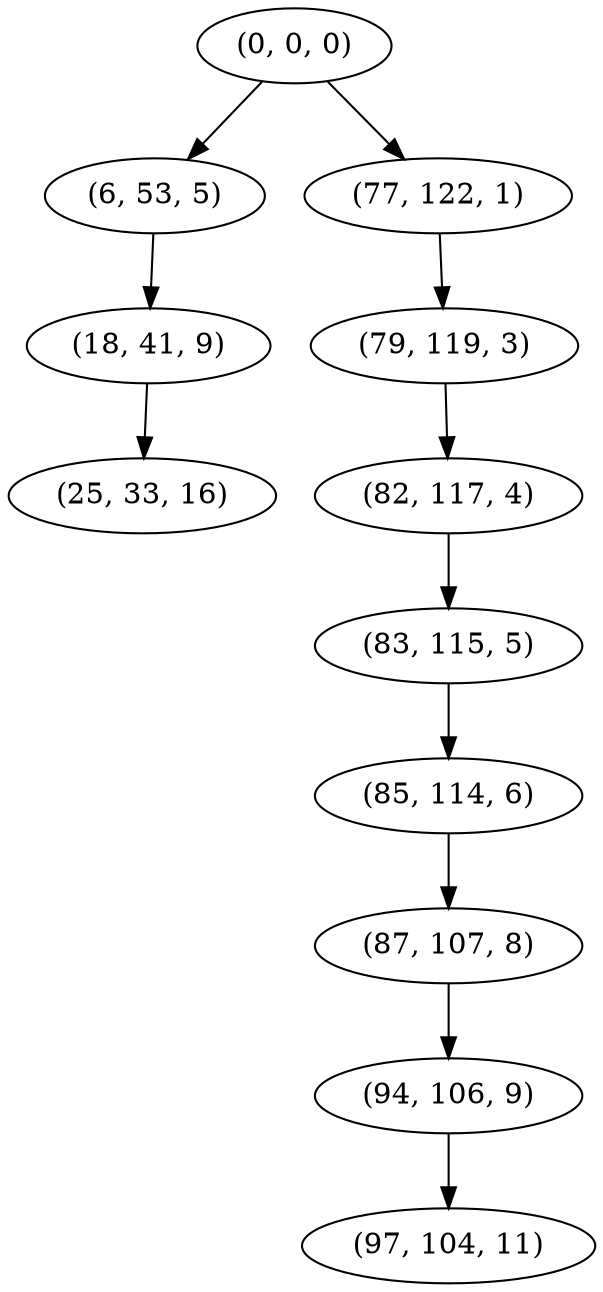 digraph tree {
    "(0, 0, 0)";
    "(6, 53, 5)";
    "(18, 41, 9)";
    "(25, 33, 16)";
    "(77, 122, 1)";
    "(79, 119, 3)";
    "(82, 117, 4)";
    "(83, 115, 5)";
    "(85, 114, 6)";
    "(87, 107, 8)";
    "(94, 106, 9)";
    "(97, 104, 11)";
    "(0, 0, 0)" -> "(6, 53, 5)";
    "(0, 0, 0)" -> "(77, 122, 1)";
    "(6, 53, 5)" -> "(18, 41, 9)";
    "(18, 41, 9)" -> "(25, 33, 16)";
    "(77, 122, 1)" -> "(79, 119, 3)";
    "(79, 119, 3)" -> "(82, 117, 4)";
    "(82, 117, 4)" -> "(83, 115, 5)";
    "(83, 115, 5)" -> "(85, 114, 6)";
    "(85, 114, 6)" -> "(87, 107, 8)";
    "(87, 107, 8)" -> "(94, 106, 9)";
    "(94, 106, 9)" -> "(97, 104, 11)";
}
